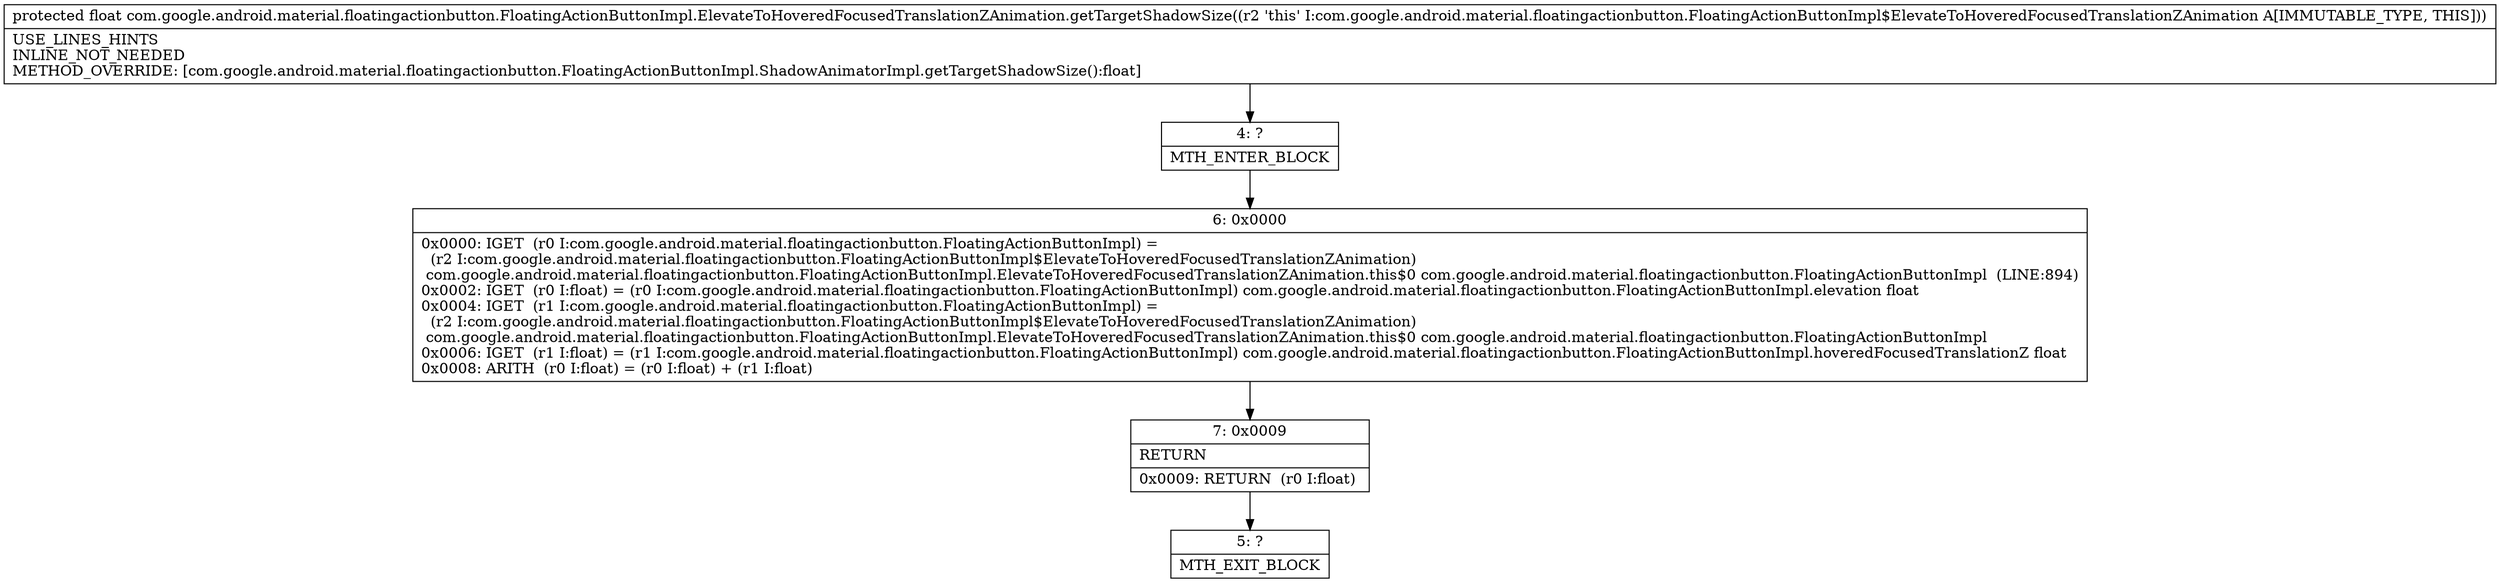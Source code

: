 digraph "CFG forcom.google.android.material.floatingactionbutton.FloatingActionButtonImpl.ElevateToHoveredFocusedTranslationZAnimation.getTargetShadowSize()F" {
Node_4 [shape=record,label="{4\:\ ?|MTH_ENTER_BLOCK\l}"];
Node_6 [shape=record,label="{6\:\ 0x0000|0x0000: IGET  (r0 I:com.google.android.material.floatingactionbutton.FloatingActionButtonImpl) = \l  (r2 I:com.google.android.material.floatingactionbutton.FloatingActionButtonImpl$ElevateToHoveredFocusedTranslationZAnimation)\l com.google.android.material.floatingactionbutton.FloatingActionButtonImpl.ElevateToHoveredFocusedTranslationZAnimation.this$0 com.google.android.material.floatingactionbutton.FloatingActionButtonImpl  (LINE:894)\l0x0002: IGET  (r0 I:float) = (r0 I:com.google.android.material.floatingactionbutton.FloatingActionButtonImpl) com.google.android.material.floatingactionbutton.FloatingActionButtonImpl.elevation float \l0x0004: IGET  (r1 I:com.google.android.material.floatingactionbutton.FloatingActionButtonImpl) = \l  (r2 I:com.google.android.material.floatingactionbutton.FloatingActionButtonImpl$ElevateToHoveredFocusedTranslationZAnimation)\l com.google.android.material.floatingactionbutton.FloatingActionButtonImpl.ElevateToHoveredFocusedTranslationZAnimation.this$0 com.google.android.material.floatingactionbutton.FloatingActionButtonImpl \l0x0006: IGET  (r1 I:float) = (r1 I:com.google.android.material.floatingactionbutton.FloatingActionButtonImpl) com.google.android.material.floatingactionbutton.FloatingActionButtonImpl.hoveredFocusedTranslationZ float \l0x0008: ARITH  (r0 I:float) = (r0 I:float) + (r1 I:float) \l}"];
Node_7 [shape=record,label="{7\:\ 0x0009|RETURN\l|0x0009: RETURN  (r0 I:float) \l}"];
Node_5 [shape=record,label="{5\:\ ?|MTH_EXIT_BLOCK\l}"];
MethodNode[shape=record,label="{protected float com.google.android.material.floatingactionbutton.FloatingActionButtonImpl.ElevateToHoveredFocusedTranslationZAnimation.getTargetShadowSize((r2 'this' I:com.google.android.material.floatingactionbutton.FloatingActionButtonImpl$ElevateToHoveredFocusedTranslationZAnimation A[IMMUTABLE_TYPE, THIS]))  | USE_LINES_HINTS\lINLINE_NOT_NEEDED\lMETHOD_OVERRIDE: [com.google.android.material.floatingactionbutton.FloatingActionButtonImpl.ShadowAnimatorImpl.getTargetShadowSize():float]\l}"];
MethodNode -> Node_4;Node_4 -> Node_6;
Node_6 -> Node_7;
Node_7 -> Node_5;
}

